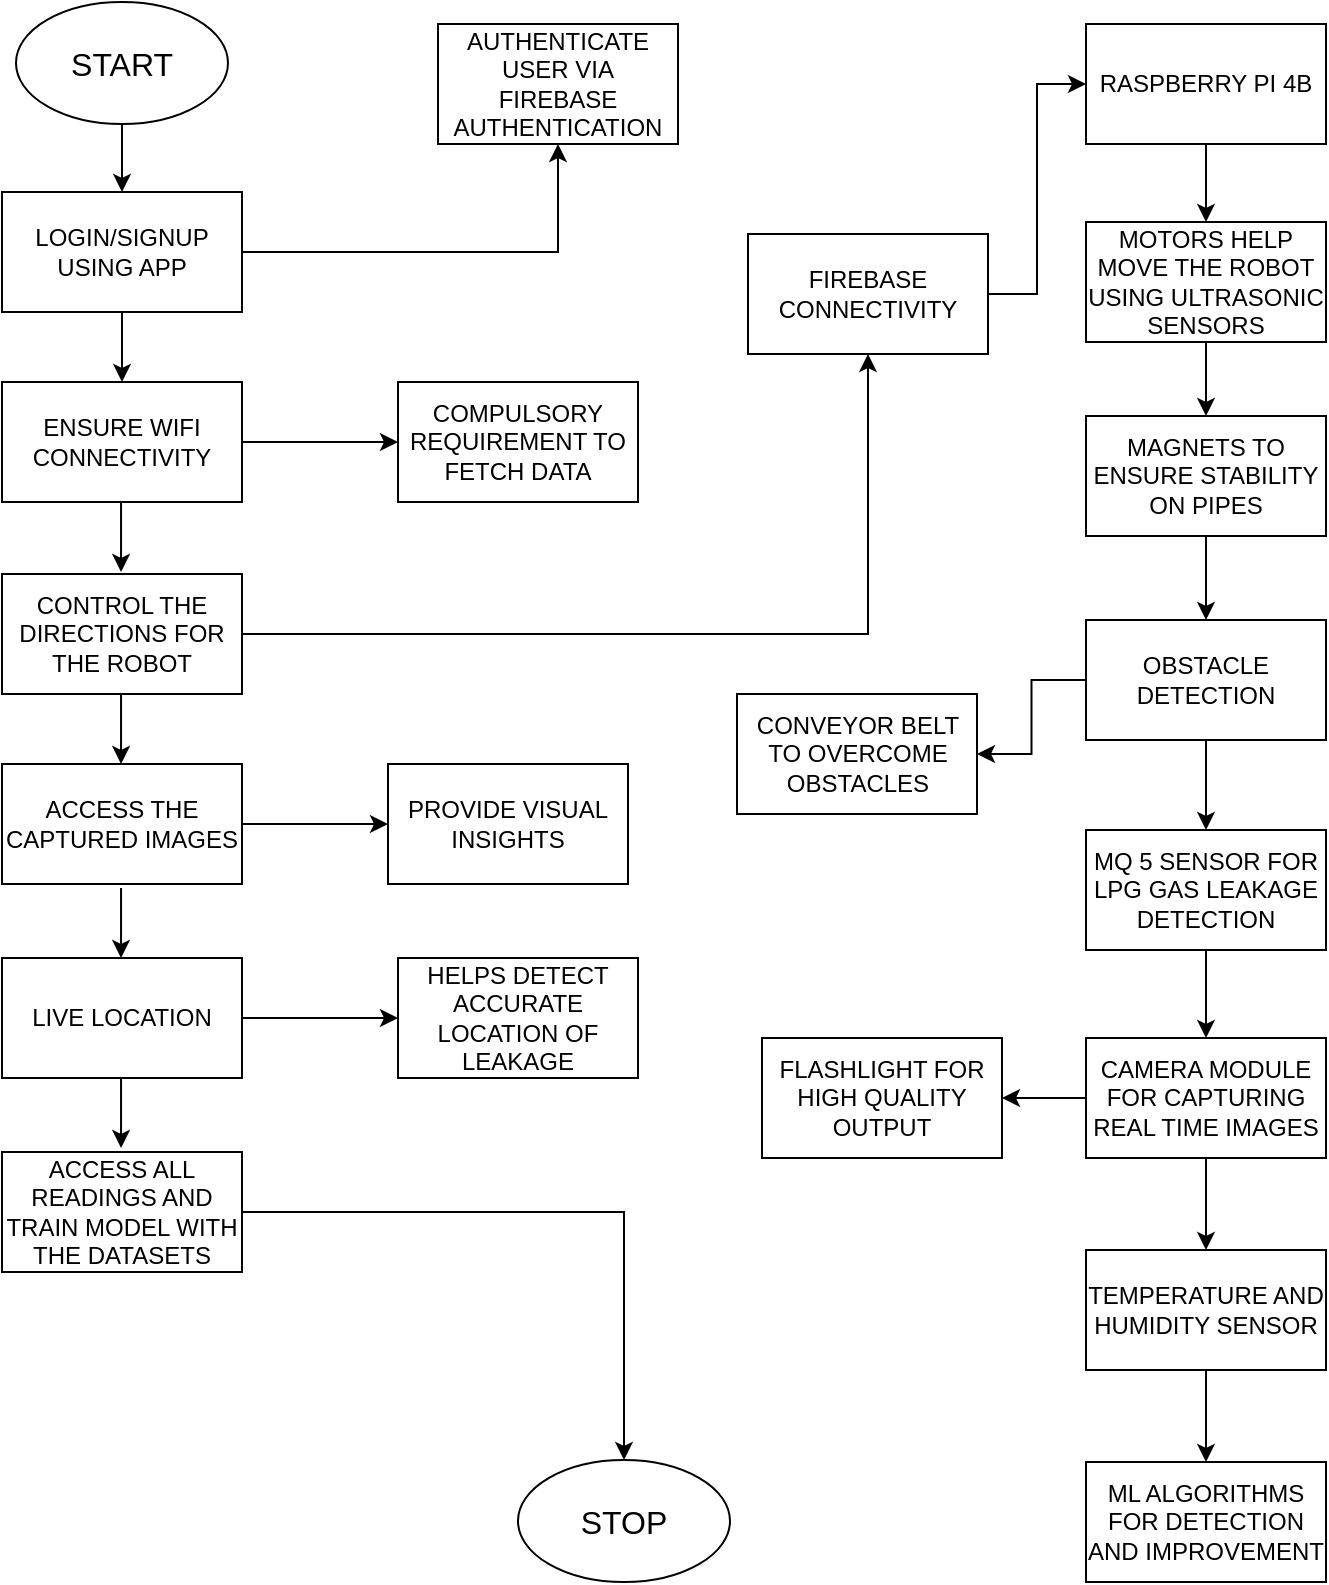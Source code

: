 <mxfile version="24.7.17">
  <diagram name="Page-1" id="Fy2X4vznhnpyYH_QJ2Um">
    <mxGraphModel dx="1615" dy="803" grid="0" gridSize="10" guides="1" tooltips="1" connect="1" arrows="1" fold="1" page="1" pageScale="1" pageWidth="827" pageHeight="1169" math="0" shadow="0">
      <root>
        <mxCell id="0" />
        <mxCell id="1" parent="0" />
        <mxCell id="L_034siulpZ2XqolXvQZ-24" style="edgeStyle=orthogonalEdgeStyle;rounded=0;orthogonalLoop=1;jettySize=auto;html=1;exitX=0.5;exitY=1;exitDx=0;exitDy=0;entryX=0.5;entryY=0;entryDx=0;entryDy=0;" edge="1" parent="1" source="L_034siulpZ2XqolXvQZ-1" target="L_034siulpZ2XqolXvQZ-2">
          <mxGeometry relative="1" as="geometry" />
        </mxCell>
        <mxCell id="L_034siulpZ2XqolXvQZ-1" value="&lt;span style=&quot;font-size: 16px;&quot;&gt;START&lt;/span&gt;" style="ellipse;whiteSpace=wrap;html=1;" vertex="1" parent="1">
          <mxGeometry x="53" y="33" width="106" height="61" as="geometry" />
        </mxCell>
        <mxCell id="L_034siulpZ2XqolXvQZ-25" style="edgeStyle=orthogonalEdgeStyle;rounded=0;orthogonalLoop=1;jettySize=auto;html=1;exitX=0.5;exitY=1;exitDx=0;exitDy=0;entryX=0.5;entryY=0;entryDx=0;entryDy=0;" edge="1" parent="1" source="L_034siulpZ2XqolXvQZ-2" target="L_034siulpZ2XqolXvQZ-3">
          <mxGeometry relative="1" as="geometry" />
        </mxCell>
        <mxCell id="L_034siulpZ2XqolXvQZ-38" style="edgeStyle=orthogonalEdgeStyle;rounded=0;orthogonalLoop=1;jettySize=auto;html=1;exitX=1;exitY=0.5;exitDx=0;exitDy=0;entryX=0.5;entryY=1;entryDx=0;entryDy=0;" edge="1" parent="1" source="L_034siulpZ2XqolXvQZ-2" target="L_034siulpZ2XqolXvQZ-9">
          <mxGeometry relative="1" as="geometry" />
        </mxCell>
        <mxCell id="L_034siulpZ2XqolXvQZ-2" value="LOGIN/SIGNUP USING APP" style="rounded=0;whiteSpace=wrap;html=1;" vertex="1" parent="1">
          <mxGeometry x="46" y="128" width="120" height="60" as="geometry" />
        </mxCell>
        <mxCell id="L_034siulpZ2XqolXvQZ-39" style="edgeStyle=orthogonalEdgeStyle;rounded=0;orthogonalLoop=1;jettySize=auto;html=1;exitX=1;exitY=0.5;exitDx=0;exitDy=0;entryX=0;entryY=0.5;entryDx=0;entryDy=0;" edge="1" parent="1" source="L_034siulpZ2XqolXvQZ-3" target="L_034siulpZ2XqolXvQZ-10">
          <mxGeometry relative="1" as="geometry" />
        </mxCell>
        <mxCell id="L_034siulpZ2XqolXvQZ-3" value="ENSURE WIFI CONNECTIVITY" style="rounded=0;whiteSpace=wrap;html=1;" vertex="1" parent="1">
          <mxGeometry x="46" y="223" width="120" height="60" as="geometry" />
        </mxCell>
        <mxCell id="L_034siulpZ2XqolXvQZ-51" style="edgeStyle=orthogonalEdgeStyle;rounded=0;orthogonalLoop=1;jettySize=auto;html=1;entryX=0.5;entryY=1;entryDx=0;entryDy=0;" edge="1" parent="1" source="L_034siulpZ2XqolXvQZ-4" target="L_034siulpZ2XqolXvQZ-13">
          <mxGeometry relative="1" as="geometry">
            <Array as="points">
              <mxPoint x="479" y="349" />
            </Array>
          </mxGeometry>
        </mxCell>
        <mxCell id="L_034siulpZ2XqolXvQZ-4" value="CONTROL THE DIRECTIONS FOR THE ROBOT" style="rounded=0;whiteSpace=wrap;html=1;" vertex="1" parent="1">
          <mxGeometry x="46" y="319" width="120" height="60" as="geometry" />
        </mxCell>
        <mxCell id="L_034siulpZ2XqolXvQZ-40" style="edgeStyle=orthogonalEdgeStyle;rounded=0;orthogonalLoop=1;jettySize=auto;html=1;exitX=1;exitY=0.5;exitDx=0;exitDy=0;entryX=0;entryY=0.5;entryDx=0;entryDy=0;" edge="1" parent="1" source="L_034siulpZ2XqolXvQZ-5" target="L_034siulpZ2XqolXvQZ-11">
          <mxGeometry relative="1" as="geometry" />
        </mxCell>
        <mxCell id="L_034siulpZ2XqolXvQZ-5" value="ACCESS THE CAPTURED IMAGES" style="rounded=0;whiteSpace=wrap;html=1;" vertex="1" parent="1">
          <mxGeometry x="46" y="414" width="120" height="60" as="geometry" />
        </mxCell>
        <mxCell id="L_034siulpZ2XqolXvQZ-41" style="edgeStyle=orthogonalEdgeStyle;rounded=0;orthogonalLoop=1;jettySize=auto;html=1;exitX=1;exitY=0.5;exitDx=0;exitDy=0;entryX=0;entryY=0.5;entryDx=0;entryDy=0;" edge="1" parent="1" source="L_034siulpZ2XqolXvQZ-6" target="L_034siulpZ2XqolXvQZ-12">
          <mxGeometry relative="1" as="geometry" />
        </mxCell>
        <mxCell id="L_034siulpZ2XqolXvQZ-6" value="LIVE LOCATION" style="rounded=0;whiteSpace=wrap;html=1;" vertex="1" parent="1">
          <mxGeometry x="46" y="511" width="120" height="60" as="geometry" />
        </mxCell>
        <mxCell id="L_034siulpZ2XqolXvQZ-53" style="edgeStyle=orthogonalEdgeStyle;rounded=0;orthogonalLoop=1;jettySize=auto;html=1;" edge="1" parent="1" source="L_034siulpZ2XqolXvQZ-7" target="L_034siulpZ2XqolXvQZ-8">
          <mxGeometry relative="1" as="geometry" />
        </mxCell>
        <mxCell id="L_034siulpZ2XqolXvQZ-7" value="ACCESS ALL READINGS AND TRAIN MODEL WITH THE DATASETS" style="rounded=0;whiteSpace=wrap;html=1;" vertex="1" parent="1">
          <mxGeometry x="46" y="608" width="120" height="60" as="geometry" />
        </mxCell>
        <mxCell id="L_034siulpZ2XqolXvQZ-8" value="&lt;span style=&quot;font-size: 16px;&quot;&gt;STOP&lt;/span&gt;" style="ellipse;whiteSpace=wrap;html=1;" vertex="1" parent="1">
          <mxGeometry x="304" y="762" width="106" height="61" as="geometry" />
        </mxCell>
        <mxCell id="L_034siulpZ2XqolXvQZ-9" value="AUTHENTICATE USER VIA FIREBASE AUTHENTICATION" style="rounded=0;whiteSpace=wrap;html=1;" vertex="1" parent="1">
          <mxGeometry x="264" y="44" width="120" height="60" as="geometry" />
        </mxCell>
        <mxCell id="L_034siulpZ2XqolXvQZ-10" value="COMPULSORY REQUIREMENT TO FETCH DATA" style="rounded=0;whiteSpace=wrap;html=1;" vertex="1" parent="1">
          <mxGeometry x="244" y="223" width="120" height="60" as="geometry" />
        </mxCell>
        <mxCell id="L_034siulpZ2XqolXvQZ-11" value="PROVIDE VISUAL INSIGHTS" style="rounded=0;whiteSpace=wrap;html=1;" vertex="1" parent="1">
          <mxGeometry x="239" y="414" width="120" height="60" as="geometry" />
        </mxCell>
        <mxCell id="L_034siulpZ2XqolXvQZ-12" value="HELPS DETECT ACCURATE LOCATION OF LEAKAGE" style="rounded=0;whiteSpace=wrap;html=1;" vertex="1" parent="1">
          <mxGeometry x="244" y="511" width="120" height="60" as="geometry" />
        </mxCell>
        <mxCell id="L_034siulpZ2XqolXvQZ-52" style="edgeStyle=orthogonalEdgeStyle;rounded=0;orthogonalLoop=1;jettySize=auto;html=1;entryX=0;entryY=0.5;entryDx=0;entryDy=0;" edge="1" parent="1" source="L_034siulpZ2XqolXvQZ-13" target="L_034siulpZ2XqolXvQZ-14">
          <mxGeometry relative="1" as="geometry" />
        </mxCell>
        <mxCell id="L_034siulpZ2XqolXvQZ-13" value="FIREBASE CONNECTIVITY" style="rounded=0;whiteSpace=wrap;html=1;" vertex="1" parent="1">
          <mxGeometry x="419" y="149" width="120" height="60" as="geometry" />
        </mxCell>
        <mxCell id="L_034siulpZ2XqolXvQZ-42" value="" style="edgeStyle=orthogonalEdgeStyle;rounded=0;orthogonalLoop=1;jettySize=auto;html=1;" edge="1" parent="1" source="L_034siulpZ2XqolXvQZ-14" target="L_034siulpZ2XqolXvQZ-15">
          <mxGeometry relative="1" as="geometry" />
        </mxCell>
        <mxCell id="L_034siulpZ2XqolXvQZ-14" value="RASPBERRY PI 4B" style="rounded=0;whiteSpace=wrap;html=1;" vertex="1" parent="1">
          <mxGeometry x="588" y="44" width="120" height="60" as="geometry" />
        </mxCell>
        <mxCell id="L_034siulpZ2XqolXvQZ-43" value="" style="edgeStyle=orthogonalEdgeStyle;rounded=0;orthogonalLoop=1;jettySize=auto;html=1;" edge="1" parent="1" source="L_034siulpZ2XqolXvQZ-15" target="L_034siulpZ2XqolXvQZ-16">
          <mxGeometry relative="1" as="geometry" />
        </mxCell>
        <mxCell id="L_034siulpZ2XqolXvQZ-15" value="MOTORS HELP MOVE THE ROBOT USING ULTRASONIC SENSORS" style="rounded=0;whiteSpace=wrap;html=1;" vertex="1" parent="1">
          <mxGeometry x="588" y="143" width="120" height="60" as="geometry" />
        </mxCell>
        <mxCell id="L_034siulpZ2XqolXvQZ-44" value="" style="edgeStyle=orthogonalEdgeStyle;rounded=0;orthogonalLoop=1;jettySize=auto;html=1;" edge="1" parent="1" source="L_034siulpZ2XqolXvQZ-16" target="L_034siulpZ2XqolXvQZ-17">
          <mxGeometry relative="1" as="geometry" />
        </mxCell>
        <mxCell id="L_034siulpZ2XqolXvQZ-16" value="MAGNETS TO ENSURE STABILITY ON PIPES" style="rounded=0;whiteSpace=wrap;html=1;" vertex="1" parent="1">
          <mxGeometry x="588" y="240" width="120" height="60" as="geometry" />
        </mxCell>
        <mxCell id="L_034siulpZ2XqolXvQZ-45" value="" style="edgeStyle=orthogonalEdgeStyle;rounded=0;orthogonalLoop=1;jettySize=auto;html=1;" edge="1" parent="1" source="L_034siulpZ2XqolXvQZ-17" target="L_034siulpZ2XqolXvQZ-18">
          <mxGeometry relative="1" as="geometry" />
        </mxCell>
        <mxCell id="L_034siulpZ2XqolXvQZ-49" value="" style="edgeStyle=orthogonalEdgeStyle;rounded=0;orthogonalLoop=1;jettySize=auto;html=1;" edge="1" parent="1" source="L_034siulpZ2XqolXvQZ-17" target="L_034siulpZ2XqolXvQZ-23">
          <mxGeometry relative="1" as="geometry" />
        </mxCell>
        <mxCell id="L_034siulpZ2XqolXvQZ-17" value="OBSTACLE DETECTION" style="rounded=0;whiteSpace=wrap;html=1;" vertex="1" parent="1">
          <mxGeometry x="588" y="342" width="120" height="60" as="geometry" />
        </mxCell>
        <mxCell id="L_034siulpZ2XqolXvQZ-46" value="" style="edgeStyle=orthogonalEdgeStyle;rounded=0;orthogonalLoop=1;jettySize=auto;html=1;" edge="1" parent="1" source="L_034siulpZ2XqolXvQZ-18" target="L_034siulpZ2XqolXvQZ-19">
          <mxGeometry relative="1" as="geometry" />
        </mxCell>
        <mxCell id="L_034siulpZ2XqolXvQZ-18" value="MQ 5 SENSOR FOR LPG GAS LEAKAGE DETECTION" style="rounded=0;whiteSpace=wrap;html=1;" vertex="1" parent="1">
          <mxGeometry x="588" y="447" width="120" height="60" as="geometry" />
        </mxCell>
        <mxCell id="L_034siulpZ2XqolXvQZ-47" value="" style="edgeStyle=orthogonalEdgeStyle;rounded=0;orthogonalLoop=1;jettySize=auto;html=1;" edge="1" parent="1" source="L_034siulpZ2XqolXvQZ-19" target="L_034siulpZ2XqolXvQZ-20">
          <mxGeometry relative="1" as="geometry" />
        </mxCell>
        <mxCell id="L_034siulpZ2XqolXvQZ-50" value="" style="edgeStyle=orthogonalEdgeStyle;rounded=0;orthogonalLoop=1;jettySize=auto;html=1;" edge="1" parent="1" source="L_034siulpZ2XqolXvQZ-19" target="L_034siulpZ2XqolXvQZ-22">
          <mxGeometry relative="1" as="geometry" />
        </mxCell>
        <mxCell id="L_034siulpZ2XqolXvQZ-19" value="CAMERA MODULE FOR CAPTURING REAL TIME IMAGES" style="rounded=0;whiteSpace=wrap;html=1;" vertex="1" parent="1">
          <mxGeometry x="588" y="551" width="120" height="60" as="geometry" />
        </mxCell>
        <mxCell id="L_034siulpZ2XqolXvQZ-48" value="" style="edgeStyle=orthogonalEdgeStyle;rounded=0;orthogonalLoop=1;jettySize=auto;html=1;" edge="1" parent="1" source="L_034siulpZ2XqolXvQZ-20" target="L_034siulpZ2XqolXvQZ-21">
          <mxGeometry relative="1" as="geometry" />
        </mxCell>
        <mxCell id="L_034siulpZ2XqolXvQZ-20" value="TEMPERATURE AND HUMIDITY SENSOR" style="rounded=0;whiteSpace=wrap;html=1;" vertex="1" parent="1">
          <mxGeometry x="588" y="657" width="120" height="60" as="geometry" />
        </mxCell>
        <mxCell id="L_034siulpZ2XqolXvQZ-21" value="ML ALGORITHMS FOR DETECTION AND IMPROVEMENT" style="rounded=0;whiteSpace=wrap;html=1;" vertex="1" parent="1">
          <mxGeometry x="588" y="763" width="120" height="60" as="geometry" />
        </mxCell>
        <mxCell id="L_034siulpZ2XqolXvQZ-22" value="FLASHLIGHT FOR HIGH QUALITY OUTPUT" style="rounded=0;whiteSpace=wrap;html=1;" vertex="1" parent="1">
          <mxGeometry x="426" y="551" width="120" height="60" as="geometry" />
        </mxCell>
        <mxCell id="L_034siulpZ2XqolXvQZ-23" value="CONVEYOR BELT TO OVERCOME OBSTACLES" style="rounded=0;whiteSpace=wrap;html=1;" vertex="1" parent="1">
          <mxGeometry x="413.5" y="379" width="120" height="60" as="geometry" />
        </mxCell>
        <mxCell id="L_034siulpZ2XqolXvQZ-26" style="edgeStyle=orthogonalEdgeStyle;rounded=0;orthogonalLoop=1;jettySize=auto;html=1;exitX=0.5;exitY=1;exitDx=0;exitDy=0;entryX=0.5;entryY=0;entryDx=0;entryDy=0;" edge="1" parent="1">
          <mxGeometry relative="1" as="geometry">
            <mxPoint x="105.52" y="283" as="sourcePoint" />
            <mxPoint x="105.52" y="318" as="targetPoint" />
          </mxGeometry>
        </mxCell>
        <mxCell id="L_034siulpZ2XqolXvQZ-31" style="edgeStyle=orthogonalEdgeStyle;rounded=0;orthogonalLoop=1;jettySize=auto;html=1;exitX=0.5;exitY=1;exitDx=0;exitDy=0;entryX=0.5;entryY=0;entryDx=0;entryDy=0;" edge="1" parent="1">
          <mxGeometry relative="1" as="geometry">
            <mxPoint x="105.52" y="379" as="sourcePoint" />
            <mxPoint x="105.52" y="414" as="targetPoint" />
          </mxGeometry>
        </mxCell>
        <mxCell id="L_034siulpZ2XqolXvQZ-33" style="edgeStyle=orthogonalEdgeStyle;rounded=0;orthogonalLoop=1;jettySize=auto;html=1;exitX=0.5;exitY=1;exitDx=0;exitDy=0;entryX=0.5;entryY=0;entryDx=0;entryDy=0;" edge="1" parent="1">
          <mxGeometry relative="1" as="geometry">
            <mxPoint x="105.52" y="571" as="sourcePoint" />
            <mxPoint x="105.52" y="606" as="targetPoint" />
          </mxGeometry>
        </mxCell>
        <mxCell id="L_034siulpZ2XqolXvQZ-35" style="edgeStyle=orthogonalEdgeStyle;rounded=0;orthogonalLoop=1;jettySize=auto;html=1;exitX=0.5;exitY=1;exitDx=0;exitDy=0;entryX=0.5;entryY=0;entryDx=0;entryDy=0;" edge="1" parent="1">
          <mxGeometry relative="1" as="geometry">
            <mxPoint x="105.52" y="476" as="sourcePoint" />
            <mxPoint x="105.52" y="511" as="targetPoint" />
          </mxGeometry>
        </mxCell>
      </root>
    </mxGraphModel>
  </diagram>
</mxfile>
